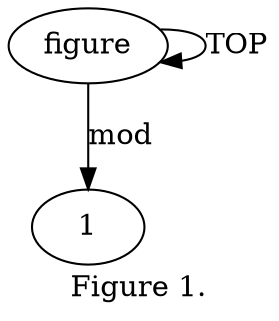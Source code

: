 digraph  {
	graph [label="Figure 1."];
	node [label="\N"];
	a0	 [color=black,
		gold_ind=0,
		gold_label=figure,
		label=figure,
		test_ind=0,
		test_label=figure];
	a0 -> a0 [key=0,
	color=black,
	gold_label=TOP,
	label=TOP,
	test_label=TOP];
"a0 1" [color=black,
	gold_ind=-1,
	gold_label=1,
	label=1,
	test_ind=-1,
	test_label=1];
a0 -> "a0 1" [key=0,
color=black,
gold_label=mod,
label=mod,
test_label=mod];
}
